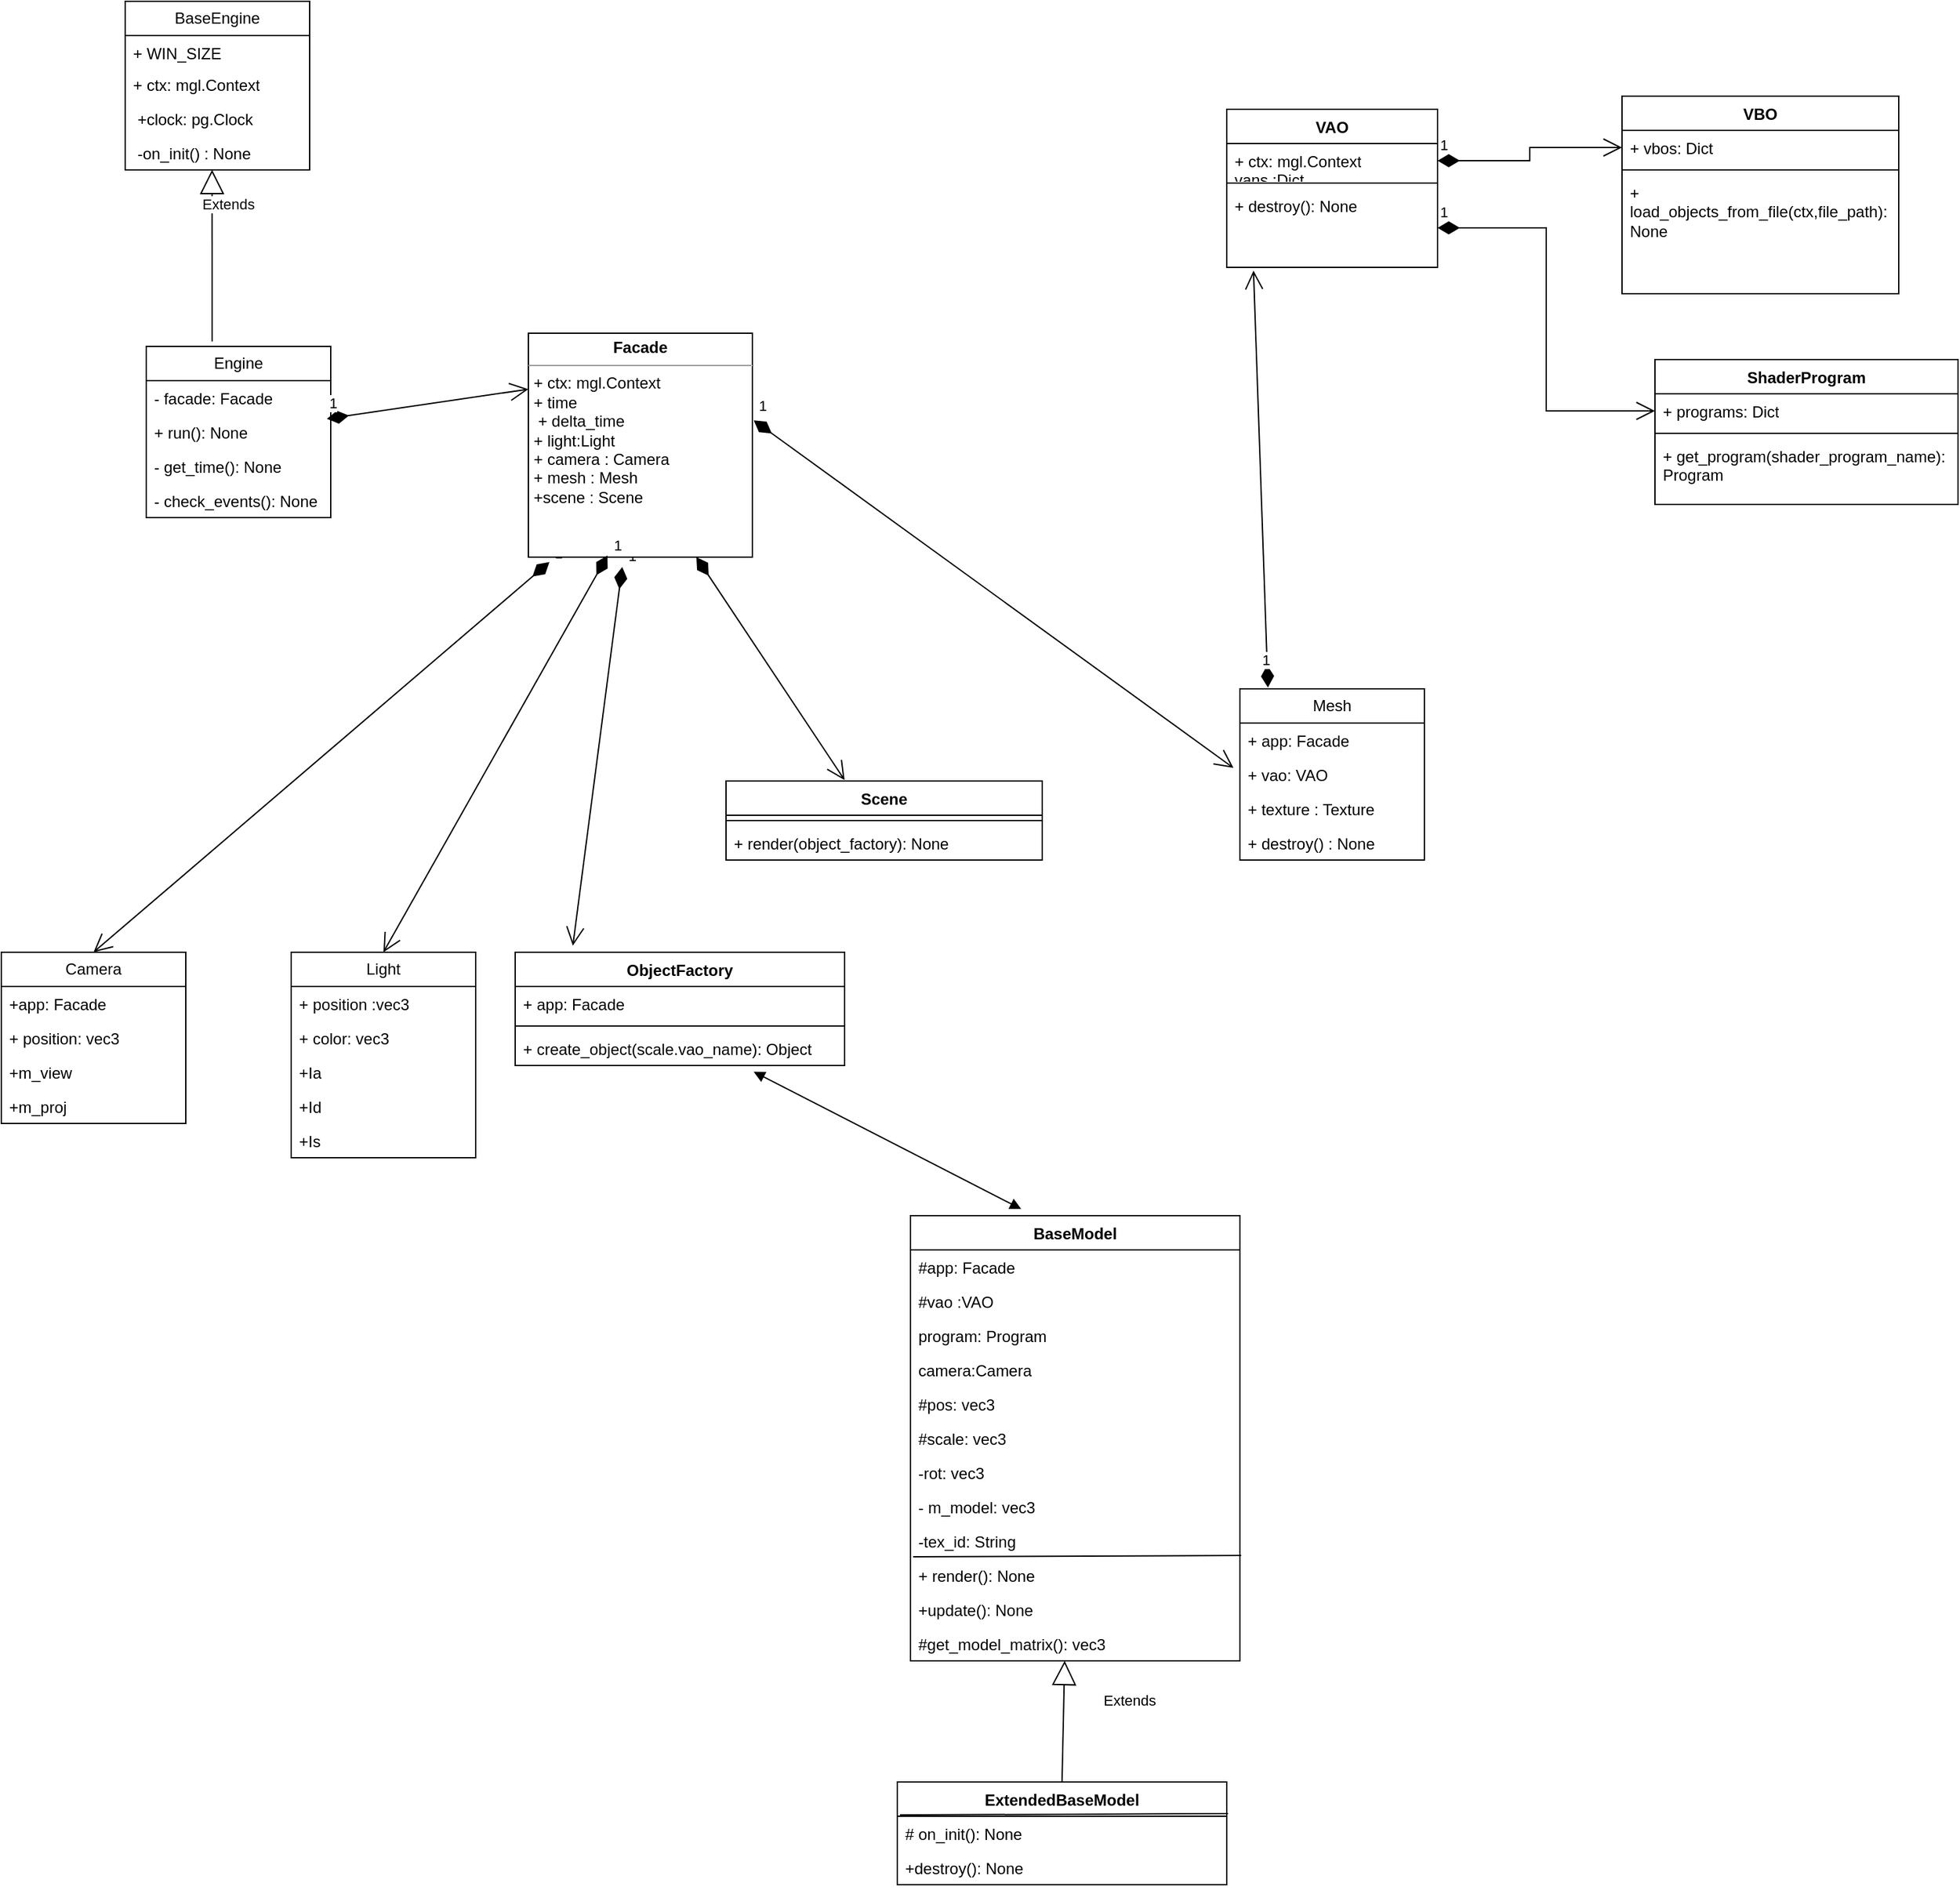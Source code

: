<mxfile version="22.1.18" type="github">
  <diagram name="Page-1" id="10tANic_bvFwRtT_Bomh">
    <mxGraphModel dx="954" dy="1709" grid="1" gridSize="10" guides="1" tooltips="1" connect="1" arrows="1" fold="1" page="1" pageScale="1" pageWidth="827" pageHeight="1169" math="0" shadow="0">
      <root>
        <mxCell id="0" />
        <mxCell id="1" parent="0" />
        <mxCell id="u18TdW2rYONK3uZv50w_-1" value="Engine" style="swimlane;fontStyle=0;childLayout=stackLayout;horizontal=1;startSize=26;fillColor=none;horizontalStack=0;resizeParent=1;resizeParentMax=0;resizeLast=0;collapsible=1;marginBottom=0;whiteSpace=wrap;html=1;" parent="1" vertex="1">
          <mxGeometry x="290" y="160" width="140" height="130" as="geometry" />
        </mxCell>
        <mxCell id="u18TdW2rYONK3uZv50w_-2" value="- facade: Facade" style="text;strokeColor=none;fillColor=none;align=left;verticalAlign=top;spacingLeft=4;spacingRight=4;overflow=hidden;rotatable=0;points=[[0,0.5],[1,0.5]];portConstraint=eastwest;whiteSpace=wrap;html=1;" parent="u18TdW2rYONK3uZv50w_-1" vertex="1">
          <mxGeometry y="26" width="140" height="26" as="geometry" />
        </mxCell>
        <mxCell id="u18TdW2rYONK3uZv50w_-3" value="+ run(): None" style="text;strokeColor=none;fillColor=none;align=left;verticalAlign=top;spacingLeft=4;spacingRight=4;overflow=hidden;rotatable=0;points=[[0,0.5],[1,0.5]];portConstraint=eastwest;whiteSpace=wrap;html=1;" parent="u18TdW2rYONK3uZv50w_-1" vertex="1">
          <mxGeometry y="52" width="140" height="26" as="geometry" />
        </mxCell>
        <mxCell id="_SxgaZ3hFFK2X-whmdZK-2" value="- get_time(): None" style="text;strokeColor=none;fillColor=none;align=left;verticalAlign=top;spacingLeft=4;spacingRight=4;overflow=hidden;rotatable=0;points=[[0,0.5],[1,0.5]];portConstraint=eastwest;whiteSpace=wrap;html=1;" vertex="1" parent="u18TdW2rYONK3uZv50w_-1">
          <mxGeometry y="78" width="140" height="26" as="geometry" />
        </mxCell>
        <mxCell id="_SxgaZ3hFFK2X-whmdZK-3" value="- check_events(): None" style="text;strokeColor=none;fillColor=none;align=left;verticalAlign=top;spacingLeft=4;spacingRight=4;overflow=hidden;rotatable=0;points=[[0,0.5],[1,0.5]];portConstraint=eastwest;whiteSpace=wrap;html=1;" vertex="1" parent="u18TdW2rYONK3uZv50w_-1">
          <mxGeometry y="104" width="140" height="26" as="geometry" />
        </mxCell>
        <mxCell id="u18TdW2rYONK3uZv50w_-5" value="BaseEngine" style="swimlane;fontStyle=0;childLayout=stackLayout;horizontal=1;startSize=26;fillColor=none;horizontalStack=0;resizeParent=1;resizeParentMax=0;resizeLast=0;collapsible=1;marginBottom=0;whiteSpace=wrap;html=1;" parent="1" vertex="1">
          <mxGeometry x="274" y="-102" width="140" height="128" as="geometry" />
        </mxCell>
        <mxCell id="u18TdW2rYONK3uZv50w_-6" value="+ WIN_SIZE  " style="text;strokeColor=none;fillColor=none;align=left;verticalAlign=top;spacingLeft=4;spacingRight=4;overflow=hidden;rotatable=0;points=[[0,0.5],[1,0.5]];portConstraint=eastwest;whiteSpace=wrap;html=1;" parent="u18TdW2rYONK3uZv50w_-5" vertex="1">
          <mxGeometry y="26" width="140" height="24" as="geometry" />
        </mxCell>
        <mxCell id="u18TdW2rYONK3uZv50w_-7" value="+ ctx: mgl.Context" style="text;strokeColor=none;fillColor=none;align=left;verticalAlign=top;spacingLeft=4;spacingRight=4;overflow=hidden;rotatable=0;points=[[0,0.5],[1,0.5]];portConstraint=eastwest;whiteSpace=wrap;html=1;" parent="u18TdW2rYONK3uZv50w_-5" vertex="1">
          <mxGeometry y="50" width="140" height="26" as="geometry" />
        </mxCell>
        <mxCell id="u18TdW2rYONK3uZv50w_-8" value="&amp;nbsp;+clock: pg.Clock" style="text;strokeColor=none;fillColor=none;align=left;verticalAlign=top;spacingLeft=4;spacingRight=4;overflow=hidden;rotatable=0;points=[[0,0.5],[1,0.5]];portConstraint=eastwest;whiteSpace=wrap;html=1;" parent="u18TdW2rYONK3uZv50w_-5" vertex="1">
          <mxGeometry y="76" width="140" height="26" as="geometry" />
        </mxCell>
        <mxCell id="_SxgaZ3hFFK2X-whmdZK-1" value="&amp;nbsp;-on_init() : None" style="text;strokeColor=none;fillColor=none;align=left;verticalAlign=top;spacingLeft=4;spacingRight=4;overflow=hidden;rotatable=0;points=[[0,0.5],[1,0.5]];portConstraint=eastwest;whiteSpace=wrap;html=1;" vertex="1" parent="u18TdW2rYONK3uZv50w_-5">
          <mxGeometry y="102" width="140" height="26" as="geometry" />
        </mxCell>
        <mxCell id="u18TdW2rYONK3uZv50w_-13" value="Extends" style="endArrow=block;endSize=16;endFill=0;html=1;rounded=0;exitX=0.357;exitY=-0.029;exitDx=0;exitDy=0;exitPerimeter=0;entryX=0.471;entryY=0.996;entryDx=0;entryDy=0;entryPerimeter=0;" parent="1" source="u18TdW2rYONK3uZv50w_-1" target="_SxgaZ3hFFK2X-whmdZK-1" edge="1">
          <mxGeometry x="0.596" y="-12" width="160" relative="1" as="geometry">
            <mxPoint x="330" y="280" as="sourcePoint" />
            <mxPoint x="340" y="30" as="targetPoint" />
            <mxPoint as="offset" />
          </mxGeometry>
        </mxCell>
        <mxCell id="u18TdW2rYONK3uZv50w_-27" value="1" style="endArrow=open;html=1;endSize=12;startArrow=diamondThin;startSize=14;startFill=1;align=left;verticalAlign=bottom;rounded=0;entryX=0;entryY=0.25;entryDx=0;entryDy=0;exitX=0.979;exitY=0.115;exitDx=0;exitDy=0;exitPerimeter=0;" parent="1" source="u18TdW2rYONK3uZv50w_-3" target="u18TdW2rYONK3uZv50w_-99" edge="1">
          <mxGeometry x="-1" y="3" relative="1" as="geometry">
            <mxPoint x="360" y="411" as="sourcePoint" />
            <mxPoint x="608.08" y="356.192" as="targetPoint" />
          </mxGeometry>
        </mxCell>
        <mxCell id="u18TdW2rYONK3uZv50w_-32" value="1" style="endArrow=open;html=1;endSize=12;startArrow=diamondThin;startSize=14;startFill=1;align=left;verticalAlign=bottom;rounded=0;exitX=0.094;exitY=1.022;exitDx=0;exitDy=0;entryX=0.5;entryY=0;entryDx=0;entryDy=0;exitPerimeter=0;" parent="1" source="u18TdW2rYONK3uZv50w_-99" target="_SxgaZ3hFFK2X-whmdZK-9" edge="1">
          <mxGeometry x="-1" y="3" relative="1" as="geometry">
            <mxPoint x="610" y="441" as="sourcePoint" />
            <mxPoint x="254.96" y="602.13" as="targetPoint" />
          </mxGeometry>
        </mxCell>
        <mxCell id="u18TdW2rYONK3uZv50w_-34" value="ObjectFactory" style="swimlane;fontStyle=1;align=center;verticalAlign=top;childLayout=stackLayout;horizontal=1;startSize=26;horizontalStack=0;resizeParent=1;resizeParentMax=0;resizeLast=0;collapsible=1;marginBottom=0;whiteSpace=wrap;html=1;" parent="1" vertex="1">
          <mxGeometry x="570" y="620" width="250" height="86" as="geometry" />
        </mxCell>
        <mxCell id="u18TdW2rYONK3uZv50w_-35" value="+ app: Facade" style="text;strokeColor=none;fillColor=none;align=left;verticalAlign=top;spacingLeft=4;spacingRight=4;overflow=hidden;rotatable=0;points=[[0,0.5],[1,0.5]];portConstraint=eastwest;whiteSpace=wrap;html=1;" parent="u18TdW2rYONK3uZv50w_-34" vertex="1">
          <mxGeometry y="26" width="250" height="26" as="geometry" />
        </mxCell>
        <mxCell id="u18TdW2rYONK3uZv50w_-36" value="" style="line;strokeWidth=1;fillColor=none;align=left;verticalAlign=middle;spacingTop=-1;spacingLeft=3;spacingRight=3;rotatable=0;labelPosition=right;points=[];portConstraint=eastwest;strokeColor=inherit;" parent="u18TdW2rYONK3uZv50w_-34" vertex="1">
          <mxGeometry y="52" width="250" height="8" as="geometry" />
        </mxCell>
        <mxCell id="_SxgaZ3hFFK2X-whmdZK-24" value="+ create_object(scale.vao_name): Object" style="text;strokeColor=none;fillColor=none;align=left;verticalAlign=top;spacingLeft=4;spacingRight=4;overflow=hidden;rotatable=0;points=[[0,0.5],[1,0.5]];portConstraint=eastwest;whiteSpace=wrap;html=1;" vertex="1" parent="u18TdW2rYONK3uZv50w_-34">
          <mxGeometry y="60" width="250" height="26" as="geometry" />
        </mxCell>
        <mxCell id="u18TdW2rYONK3uZv50w_-38" value="1" style="endArrow=open;html=1;endSize=12;startArrow=diamondThin;startSize=14;startFill=1;align=left;verticalAlign=bottom;rounded=0;entryX=0.175;entryY=-0.058;entryDx=0;entryDy=0;exitX=0.419;exitY=1.044;exitDx=0;exitDy=0;exitPerimeter=0;entryPerimeter=0;" parent="1" source="u18TdW2rYONK3uZv50w_-99" target="u18TdW2rYONK3uZv50w_-34" edge="1">
          <mxGeometry x="-1" y="3" relative="1" as="geometry">
            <mxPoint x="710.96" y="453.012" as="sourcePoint" />
            <mxPoint x="990" y="593" as="targetPoint" />
          </mxGeometry>
        </mxCell>
        <mxCell id="u18TdW2rYONK3uZv50w_-40" value="Scene" style="swimlane;fontStyle=1;align=center;verticalAlign=top;childLayout=stackLayout;horizontal=1;startSize=26;horizontalStack=0;resizeParent=1;resizeParentMax=0;resizeLast=0;collapsible=1;marginBottom=0;whiteSpace=wrap;html=1;" parent="1" vertex="1">
          <mxGeometry x="730" y="490" width="240" height="60" as="geometry" />
        </mxCell>
        <mxCell id="u18TdW2rYONK3uZv50w_-42" value="" style="line;strokeWidth=1;fillColor=none;align=left;verticalAlign=middle;spacingTop=-1;spacingLeft=3;spacingRight=3;rotatable=0;labelPosition=right;points=[];portConstraint=eastwest;strokeColor=inherit;" parent="u18TdW2rYONK3uZv50w_-40" vertex="1">
          <mxGeometry y="26" width="240" height="8" as="geometry" />
        </mxCell>
        <mxCell id="u18TdW2rYONK3uZv50w_-43" value="+ render(object_factory): None" style="text;strokeColor=none;fillColor=none;align=left;verticalAlign=top;spacingLeft=4;spacingRight=4;overflow=hidden;rotatable=0;points=[[0,0.5],[1,0.5]];portConstraint=eastwest;whiteSpace=wrap;html=1;" parent="u18TdW2rYONK3uZv50w_-40" vertex="1">
          <mxGeometry y="34" width="240" height="26" as="geometry" />
        </mxCell>
        <mxCell id="u18TdW2rYONK3uZv50w_-44" value="1" style="endArrow=open;html=1;endSize=12;startArrow=diamondThin;startSize=14;startFill=1;align=left;verticalAlign=bottom;rounded=0;exitX=0.75;exitY=1;exitDx=0;exitDy=0;entryX=0.375;entryY=-0.012;entryDx=0;entryDy=0;entryPerimeter=0;" parent="1" source="u18TdW2rYONK3uZv50w_-99" target="u18TdW2rYONK3uZv50w_-40" edge="1">
          <mxGeometry x="-1" y="3" relative="1" as="geometry">
            <mxPoint x="770" y="441" as="sourcePoint" />
            <mxPoint x="1016.88" y="610.012" as="targetPoint" />
          </mxGeometry>
        </mxCell>
        <mxCell id="u18TdW2rYONK3uZv50w_-84" value="1" style="endArrow=open;html=1;endSize=12;startArrow=diamondThin;startSize=14;startFill=1;align=left;verticalAlign=bottom;rounded=0;exitX=1.006;exitY=0.389;exitDx=0;exitDy=0;entryX=-0.035;entryY=0.309;entryDx=0;entryDy=0;exitPerimeter=0;entryPerimeter=0;" parent="1" source="u18TdW2rYONK3uZv50w_-99" target="_SxgaZ3hFFK2X-whmdZK-31" edge="1">
          <mxGeometry x="-1" y="3" relative="1" as="geometry">
            <mxPoint x="770" y="274.5" as="sourcePoint" />
            <mxPoint x="1290" y="448.0" as="targetPoint" />
          </mxGeometry>
        </mxCell>
        <mxCell id="u18TdW2rYONK3uZv50w_-91" value="" style="endArrow=block;startArrow=block;endFill=1;startFill=1;html=1;rounded=0;entryX=0.336;entryY=-0.015;entryDx=0;entryDy=0;entryPerimeter=0;exitX=0.724;exitY=1.182;exitDx=0;exitDy=0;exitPerimeter=0;" parent="1" source="_SxgaZ3hFFK2X-whmdZK-24" target="_SxgaZ3hFFK2X-whmdZK-36" edge="1">
          <mxGeometry width="160" relative="1" as="geometry">
            <mxPoint x="784.701" y="820" as="sourcePoint" />
            <mxPoint x="744.32" y="863.292" as="targetPoint" />
          </mxGeometry>
        </mxCell>
        <mxCell id="u18TdW2rYONK3uZv50w_-99" value="&lt;p style=&quot;margin:0px;margin-top:4px;text-align:center;&quot;&gt;&lt;b&gt;Facade&lt;/b&gt;&lt;/p&gt;&lt;hr size=&quot;1&quot;&gt;&lt;p style=&quot;margin:0px;margin-left:4px;&quot;&gt;+ ctx: mgl.Context&lt;/p&gt;&lt;p style=&quot;margin:0px;margin-left:4px;&quot;&gt;+ time&lt;/p&gt;&lt;p style=&quot;margin:0px;margin-left:4px;&quot;&gt;&amp;nbsp;+ delta_time&lt;/p&gt;&lt;p style=&quot;margin:0px;margin-left:4px;&quot;&gt;+ light:Light&lt;/p&gt;&lt;p style=&quot;margin:0px;margin-left:4px;&quot;&gt;+ camera : Camera&lt;/p&gt;&lt;p style=&quot;margin:0px;margin-left:4px;&quot;&gt;+ mesh : Mesh&lt;/p&gt;&lt;p style=&quot;margin:0px;margin-left:4px;&quot;&gt;+scene : Scene&lt;/p&gt;&lt;p style=&quot;margin:0px;margin-left:4px;&quot;&gt;&lt;br&gt;&lt;/p&gt;" style="verticalAlign=top;align=left;overflow=fill;fontSize=12;fontFamily=Helvetica;html=1;whiteSpace=wrap;" parent="1" vertex="1">
          <mxGeometry x="580" y="150" width="170" height="170" as="geometry" />
        </mxCell>
        <mxCell id="u18TdW2rYONK3uZv50w_-46" value="VAO" style="swimlane;fontStyle=1;align=center;verticalAlign=top;childLayout=stackLayout;horizontal=1;startSize=26;horizontalStack=0;resizeParent=1;resizeParentMax=0;resizeLast=0;collapsible=1;marginBottom=0;whiteSpace=wrap;html=1;" parent="1" vertex="1">
          <mxGeometry x="1110" y="-20" width="160" height="120" as="geometry" />
        </mxCell>
        <mxCell id="u18TdW2rYONK3uZv50w_-47" value="+ ctx: mgl.Context&lt;br&gt;vans :Dict&lt;br&gt;" style="text;strokeColor=none;fillColor=none;align=left;verticalAlign=top;spacingLeft=4;spacingRight=4;overflow=hidden;rotatable=0;points=[[0,0.5],[1,0.5]];portConstraint=eastwest;whiteSpace=wrap;html=1;" parent="u18TdW2rYONK3uZv50w_-46" vertex="1">
          <mxGeometry y="26" width="160" height="26" as="geometry" />
        </mxCell>
        <mxCell id="u18TdW2rYONK3uZv50w_-48" value="" style="line;strokeWidth=1;fillColor=none;align=left;verticalAlign=middle;spacingTop=-1;spacingLeft=3;spacingRight=3;rotatable=0;labelPosition=right;points=[];portConstraint=eastwest;strokeColor=inherit;" parent="u18TdW2rYONK3uZv50w_-46" vertex="1">
          <mxGeometry y="52" width="160" height="8" as="geometry" />
        </mxCell>
        <mxCell id="u18TdW2rYONK3uZv50w_-49" value="+ destroy(): None" style="text;strokeColor=none;fillColor=none;align=left;verticalAlign=top;spacingLeft=4;spacingRight=4;overflow=hidden;rotatable=0;points=[[0,0.5],[1,0.5]];portConstraint=eastwest;whiteSpace=wrap;html=1;" parent="u18TdW2rYONK3uZv50w_-46" vertex="1">
          <mxGeometry y="60" width="160" height="60" as="geometry" />
        </mxCell>
        <mxCell id="u18TdW2rYONK3uZv50w_-50" value="VBO" style="swimlane;fontStyle=1;align=center;verticalAlign=top;childLayout=stackLayout;horizontal=1;startSize=26;horizontalStack=0;resizeParent=1;resizeParentMax=0;resizeLast=0;collapsible=1;marginBottom=0;whiteSpace=wrap;html=1;" parent="1" vertex="1">
          <mxGeometry x="1410" y="-30" width="210" height="150" as="geometry" />
        </mxCell>
        <mxCell id="u18TdW2rYONK3uZv50w_-51" value="+ vbos: Dict" style="text;strokeColor=none;fillColor=none;align=left;verticalAlign=top;spacingLeft=4;spacingRight=4;overflow=hidden;rotatable=0;points=[[0,0.5],[1,0.5]];portConstraint=eastwest;whiteSpace=wrap;html=1;" parent="u18TdW2rYONK3uZv50w_-50" vertex="1">
          <mxGeometry y="26" width="210" height="26" as="geometry" />
        </mxCell>
        <mxCell id="u18TdW2rYONK3uZv50w_-52" value="" style="line;strokeWidth=1;fillColor=none;align=left;verticalAlign=middle;spacingTop=-1;spacingLeft=3;spacingRight=3;rotatable=0;labelPosition=right;points=[];portConstraint=eastwest;strokeColor=inherit;" parent="u18TdW2rYONK3uZv50w_-50" vertex="1">
          <mxGeometry y="52" width="210" height="8" as="geometry" />
        </mxCell>
        <mxCell id="u18TdW2rYONK3uZv50w_-53" value="+ load_objects_from_file(ctx,file_path): None" style="text;strokeColor=none;fillColor=none;align=left;verticalAlign=top;spacingLeft=4;spacingRight=4;overflow=hidden;rotatable=0;points=[[0,0.5],[1,0.5]];portConstraint=eastwest;whiteSpace=wrap;html=1;" parent="u18TdW2rYONK3uZv50w_-50" vertex="1">
          <mxGeometry y="60" width="210" height="90" as="geometry" />
        </mxCell>
        <mxCell id="u18TdW2rYONK3uZv50w_-54" value="1" style="endArrow=open;html=1;endSize=12;startArrow=diamondThin;startSize=14;startFill=1;edgeStyle=orthogonalEdgeStyle;align=left;verticalAlign=bottom;rounded=0;exitX=1;exitY=0.5;exitDx=0;exitDy=0;entryX=0;entryY=0.5;entryDx=0;entryDy=0;" parent="1" source="u18TdW2rYONK3uZv50w_-47" target="u18TdW2rYONK3uZv50w_-51" edge="1">
          <mxGeometry x="-1" y="3" relative="1" as="geometry">
            <mxPoint x="1300" y="62.5" as="sourcePoint" />
            <mxPoint x="1460" y="62.5" as="targetPoint" />
          </mxGeometry>
        </mxCell>
        <mxCell id="u18TdW2rYONK3uZv50w_-57" value="ShaderProgram" style="swimlane;fontStyle=1;align=center;verticalAlign=top;childLayout=stackLayout;horizontal=1;startSize=26;horizontalStack=0;resizeParent=1;resizeParentMax=0;resizeLast=0;collapsible=1;marginBottom=0;whiteSpace=wrap;html=1;" parent="1" vertex="1">
          <mxGeometry x="1435" y="170" width="230" height="110" as="geometry" />
        </mxCell>
        <mxCell id="u18TdW2rYONK3uZv50w_-58" value="+ programs: Dict" style="text;strokeColor=none;fillColor=none;align=left;verticalAlign=top;spacingLeft=4;spacingRight=4;overflow=hidden;rotatable=0;points=[[0,0.5],[1,0.5]];portConstraint=eastwest;whiteSpace=wrap;html=1;" parent="u18TdW2rYONK3uZv50w_-57" vertex="1">
          <mxGeometry y="26" width="230" height="26" as="geometry" />
        </mxCell>
        <mxCell id="u18TdW2rYONK3uZv50w_-59" value="" style="line;strokeWidth=1;fillColor=none;align=left;verticalAlign=middle;spacingTop=-1;spacingLeft=3;spacingRight=3;rotatable=0;labelPosition=right;points=[];portConstraint=eastwest;strokeColor=inherit;" parent="u18TdW2rYONK3uZv50w_-57" vertex="1">
          <mxGeometry y="52" width="230" height="8" as="geometry" />
        </mxCell>
        <mxCell id="u18TdW2rYONK3uZv50w_-60" value="+ get_program(shader_program_name): Program" style="text;strokeColor=none;fillColor=none;align=left;verticalAlign=top;spacingLeft=4;spacingRight=4;overflow=hidden;rotatable=0;points=[[0,0.5],[1,0.5]];portConstraint=eastwest;whiteSpace=wrap;html=1;" parent="u18TdW2rYONK3uZv50w_-57" vertex="1">
          <mxGeometry y="60" width="230" height="50" as="geometry" />
        </mxCell>
        <mxCell id="u18TdW2rYONK3uZv50w_-61" value="1" style="endArrow=open;html=1;endSize=12;startArrow=diamondThin;startSize=14;startFill=1;edgeStyle=orthogonalEdgeStyle;align=left;verticalAlign=bottom;rounded=0;exitX=1;exitY=0.5;exitDx=0;exitDy=0;entryX=0;entryY=0.5;entryDx=0;entryDy=0;" parent="1" source="u18TdW2rYONK3uZv50w_-49" target="u18TdW2rYONK3uZv50w_-58" edge="1">
          <mxGeometry x="-1" y="3" relative="1" as="geometry">
            <mxPoint x="1290" y="170" as="sourcePoint" />
            <mxPoint x="1420" y="170" as="targetPoint" />
          </mxGeometry>
        </mxCell>
        <mxCell id="_SxgaZ3hFFK2X-whmdZK-9" value="Camera" style="swimlane;fontStyle=0;childLayout=stackLayout;horizontal=1;startSize=26;fillColor=none;horizontalStack=0;resizeParent=1;resizeParentMax=0;resizeLast=0;collapsible=1;marginBottom=0;whiteSpace=wrap;html=1;" vertex="1" parent="1">
          <mxGeometry x="180" y="620" width="140" height="130" as="geometry" />
        </mxCell>
        <mxCell id="_SxgaZ3hFFK2X-whmdZK-10" value="+app: Facade" style="text;strokeColor=none;fillColor=none;align=left;verticalAlign=top;spacingLeft=4;spacingRight=4;overflow=hidden;rotatable=0;points=[[0,0.5],[1,0.5]];portConstraint=eastwest;whiteSpace=wrap;html=1;" vertex="1" parent="_SxgaZ3hFFK2X-whmdZK-9">
          <mxGeometry y="26" width="140" height="26" as="geometry" />
        </mxCell>
        <mxCell id="_SxgaZ3hFFK2X-whmdZK-11" value="+ position: vec3" style="text;strokeColor=none;fillColor=none;align=left;verticalAlign=top;spacingLeft=4;spacingRight=4;overflow=hidden;rotatable=0;points=[[0,0.5],[1,0.5]];portConstraint=eastwest;whiteSpace=wrap;html=1;" vertex="1" parent="_SxgaZ3hFFK2X-whmdZK-9">
          <mxGeometry y="52" width="140" height="26" as="geometry" />
        </mxCell>
        <mxCell id="_SxgaZ3hFFK2X-whmdZK-12" value="+m_view" style="text;strokeColor=none;fillColor=none;align=left;verticalAlign=top;spacingLeft=4;spacingRight=4;overflow=hidden;rotatable=0;points=[[0,0.5],[1,0.5]];portConstraint=eastwest;whiteSpace=wrap;html=1;" vertex="1" parent="_SxgaZ3hFFK2X-whmdZK-9">
          <mxGeometry y="78" width="140" height="26" as="geometry" />
        </mxCell>
        <mxCell id="_SxgaZ3hFFK2X-whmdZK-13" value="+m_proj" style="text;strokeColor=none;fillColor=none;align=left;verticalAlign=top;spacingLeft=4;spacingRight=4;overflow=hidden;rotatable=0;points=[[0,0.5],[1,0.5]];portConstraint=eastwest;whiteSpace=wrap;html=1;" vertex="1" parent="_SxgaZ3hFFK2X-whmdZK-9">
          <mxGeometry y="104" width="140" height="26" as="geometry" />
        </mxCell>
        <mxCell id="_SxgaZ3hFFK2X-whmdZK-14" value="Light" style="swimlane;fontStyle=0;childLayout=stackLayout;horizontal=1;startSize=26;fillColor=none;horizontalStack=0;resizeParent=1;resizeParentMax=0;resizeLast=0;collapsible=1;marginBottom=0;whiteSpace=wrap;html=1;" vertex="1" parent="1">
          <mxGeometry x="400" y="620" width="140" height="156" as="geometry" />
        </mxCell>
        <mxCell id="_SxgaZ3hFFK2X-whmdZK-15" value="+ position :vec3" style="text;strokeColor=none;fillColor=none;align=left;verticalAlign=top;spacingLeft=4;spacingRight=4;overflow=hidden;rotatable=0;points=[[0,0.5],[1,0.5]];portConstraint=eastwest;whiteSpace=wrap;html=1;" vertex="1" parent="_SxgaZ3hFFK2X-whmdZK-14">
          <mxGeometry y="26" width="140" height="26" as="geometry" />
        </mxCell>
        <mxCell id="_SxgaZ3hFFK2X-whmdZK-16" value="+ color: vec3" style="text;strokeColor=none;fillColor=none;align=left;verticalAlign=top;spacingLeft=4;spacingRight=4;overflow=hidden;rotatable=0;points=[[0,0.5],[1,0.5]];portConstraint=eastwest;whiteSpace=wrap;html=1;" vertex="1" parent="_SxgaZ3hFFK2X-whmdZK-14">
          <mxGeometry y="52" width="140" height="26" as="geometry" />
        </mxCell>
        <mxCell id="_SxgaZ3hFFK2X-whmdZK-17" value="+Ia" style="text;strokeColor=none;fillColor=none;align=left;verticalAlign=top;spacingLeft=4;spacingRight=4;overflow=hidden;rotatable=0;points=[[0,0.5],[1,0.5]];portConstraint=eastwest;whiteSpace=wrap;html=1;" vertex="1" parent="_SxgaZ3hFFK2X-whmdZK-14">
          <mxGeometry y="78" width="140" height="26" as="geometry" />
        </mxCell>
        <mxCell id="_SxgaZ3hFFK2X-whmdZK-18" value="+Id" style="text;strokeColor=none;fillColor=none;align=left;verticalAlign=top;spacingLeft=4;spacingRight=4;overflow=hidden;rotatable=0;points=[[0,0.5],[1,0.5]];portConstraint=eastwest;whiteSpace=wrap;html=1;" vertex="1" parent="_SxgaZ3hFFK2X-whmdZK-14">
          <mxGeometry y="104" width="140" height="26" as="geometry" />
        </mxCell>
        <mxCell id="_SxgaZ3hFFK2X-whmdZK-19" value="+Is" style="text;strokeColor=none;fillColor=none;align=left;verticalAlign=top;spacingLeft=4;spacingRight=4;overflow=hidden;rotatable=0;points=[[0,0.5],[1,0.5]];portConstraint=eastwest;whiteSpace=wrap;html=1;" vertex="1" parent="_SxgaZ3hFFK2X-whmdZK-14">
          <mxGeometry y="130" width="140" height="26" as="geometry" />
        </mxCell>
        <mxCell id="_SxgaZ3hFFK2X-whmdZK-20" value="1" style="endArrow=open;html=1;endSize=12;startArrow=diamondThin;startSize=14;startFill=1;align=left;verticalAlign=bottom;rounded=0;exitX=0.353;exitY=0.993;exitDx=0;exitDy=0;entryX=0.5;entryY=0;entryDx=0;entryDy=0;exitPerimeter=0;" edge="1" parent="1" source="u18TdW2rYONK3uZv50w_-99" target="_SxgaZ3hFFK2X-whmdZK-14">
          <mxGeometry x="-1" y="3" relative="1" as="geometry">
            <mxPoint x="635" y="333" as="sourcePoint" />
            <mxPoint x="290" y="630" as="targetPoint" />
          </mxGeometry>
        </mxCell>
        <mxCell id="_SxgaZ3hFFK2X-whmdZK-29" value="Mesh" style="swimlane;fontStyle=0;childLayout=stackLayout;horizontal=1;startSize=26;fillColor=none;horizontalStack=0;resizeParent=1;resizeParentMax=0;resizeLast=0;collapsible=1;marginBottom=0;whiteSpace=wrap;html=1;" vertex="1" parent="1">
          <mxGeometry x="1120" y="420" width="140" height="130" as="geometry" />
        </mxCell>
        <mxCell id="_SxgaZ3hFFK2X-whmdZK-30" value="+ app: Facade" style="text;strokeColor=none;fillColor=none;align=left;verticalAlign=top;spacingLeft=4;spacingRight=4;overflow=hidden;rotatable=0;points=[[0,0.5],[1,0.5]];portConstraint=eastwest;whiteSpace=wrap;html=1;" vertex="1" parent="_SxgaZ3hFFK2X-whmdZK-29">
          <mxGeometry y="26" width="140" height="26" as="geometry" />
        </mxCell>
        <mxCell id="_SxgaZ3hFFK2X-whmdZK-31" value="+ vao: VAO" style="text;strokeColor=none;fillColor=none;align=left;verticalAlign=top;spacingLeft=4;spacingRight=4;overflow=hidden;rotatable=0;points=[[0,0.5],[1,0.5]];portConstraint=eastwest;whiteSpace=wrap;html=1;" vertex="1" parent="_SxgaZ3hFFK2X-whmdZK-29">
          <mxGeometry y="52" width="140" height="26" as="geometry" />
        </mxCell>
        <mxCell id="_SxgaZ3hFFK2X-whmdZK-32" value="+ texture : Texture" style="text;strokeColor=none;fillColor=none;align=left;verticalAlign=top;spacingLeft=4;spacingRight=4;overflow=hidden;rotatable=0;points=[[0,0.5],[1,0.5]];portConstraint=eastwest;whiteSpace=wrap;html=1;" vertex="1" parent="_SxgaZ3hFFK2X-whmdZK-29">
          <mxGeometry y="78" width="140" height="26" as="geometry" />
        </mxCell>
        <mxCell id="_SxgaZ3hFFK2X-whmdZK-33" value="+ destroy() : None" style="text;strokeColor=none;fillColor=none;align=left;verticalAlign=top;spacingLeft=4;spacingRight=4;overflow=hidden;rotatable=0;points=[[0,0.5],[1,0.5]];portConstraint=eastwest;whiteSpace=wrap;html=1;" vertex="1" parent="_SxgaZ3hFFK2X-whmdZK-29">
          <mxGeometry y="104" width="140" height="26" as="geometry" />
        </mxCell>
        <mxCell id="_SxgaZ3hFFK2X-whmdZK-34" value="1" style="endArrow=open;html=1;endSize=12;startArrow=diamondThin;startSize=14;startFill=1;align=left;verticalAlign=bottom;rounded=0;exitX=0.152;exitY=-0.008;exitDx=0;exitDy=0;exitPerimeter=0;entryX=0.127;entryY=1.041;entryDx=0;entryDy=0;entryPerimeter=0;" edge="1" parent="1" source="_SxgaZ3hFFK2X-whmdZK-29" target="u18TdW2rYONK3uZv50w_-49">
          <mxGeometry x="-0.924" y="6" relative="1" as="geometry">
            <mxPoint x="1107" y="473" as="sourcePoint" />
            <mxPoint x="1100" y="60" as="targetPoint" />
            <mxPoint as="offset" />
          </mxGeometry>
        </mxCell>
        <mxCell id="_SxgaZ3hFFK2X-whmdZK-36" value="BaseModel" style="swimlane;fontStyle=1;align=center;verticalAlign=top;childLayout=stackLayout;horizontal=1;startSize=26;horizontalStack=0;resizeParent=1;resizeParentMax=0;resizeLast=0;collapsible=1;marginBottom=0;whiteSpace=wrap;html=1;" vertex="1" parent="1">
          <mxGeometry x="870" y="820" width="250" height="338" as="geometry" />
        </mxCell>
        <mxCell id="_SxgaZ3hFFK2X-whmdZK-37" value="#app: Facade" style="text;strokeColor=none;fillColor=none;align=left;verticalAlign=top;spacingLeft=4;spacingRight=4;overflow=hidden;rotatable=0;points=[[0,0.5],[1,0.5]];portConstraint=eastwest;whiteSpace=wrap;html=1;" vertex="1" parent="_SxgaZ3hFFK2X-whmdZK-36">
          <mxGeometry y="26" width="250" height="26" as="geometry" />
        </mxCell>
        <mxCell id="_SxgaZ3hFFK2X-whmdZK-39" value="#vao :VAO" style="text;strokeColor=none;fillColor=none;align=left;verticalAlign=top;spacingLeft=4;spacingRight=4;overflow=hidden;rotatable=0;points=[[0,0.5],[1,0.5]];portConstraint=eastwest;whiteSpace=wrap;html=1;" vertex="1" parent="_SxgaZ3hFFK2X-whmdZK-36">
          <mxGeometry y="52" width="250" height="26" as="geometry" />
        </mxCell>
        <mxCell id="_SxgaZ3hFFK2X-whmdZK-44" value="program: Program" style="text;strokeColor=none;fillColor=none;align=left;verticalAlign=top;spacingLeft=4;spacingRight=4;overflow=hidden;rotatable=0;points=[[0,0.5],[1,0.5]];portConstraint=eastwest;whiteSpace=wrap;html=1;" vertex="1" parent="_SxgaZ3hFFK2X-whmdZK-36">
          <mxGeometry y="78" width="250" height="26" as="geometry" />
        </mxCell>
        <mxCell id="_SxgaZ3hFFK2X-whmdZK-45" value="camera:Camera" style="text;strokeColor=none;fillColor=none;align=left;verticalAlign=top;spacingLeft=4;spacingRight=4;overflow=hidden;rotatable=0;points=[[0,0.5],[1,0.5]];portConstraint=eastwest;whiteSpace=wrap;html=1;" vertex="1" parent="_SxgaZ3hFFK2X-whmdZK-36">
          <mxGeometry y="104" width="250" height="26" as="geometry" />
        </mxCell>
        <mxCell id="_SxgaZ3hFFK2X-whmdZK-46" value="#pos: vec3" style="text;strokeColor=none;fillColor=none;align=left;verticalAlign=top;spacingLeft=4;spacingRight=4;overflow=hidden;rotatable=0;points=[[0,0.5],[1,0.5]];portConstraint=eastwest;whiteSpace=wrap;html=1;" vertex="1" parent="_SxgaZ3hFFK2X-whmdZK-36">
          <mxGeometry y="130" width="250" height="26" as="geometry" />
        </mxCell>
        <mxCell id="_SxgaZ3hFFK2X-whmdZK-47" value="#scale: vec3" style="text;strokeColor=none;fillColor=none;align=left;verticalAlign=top;spacingLeft=4;spacingRight=4;overflow=hidden;rotatable=0;points=[[0,0.5],[1,0.5]];portConstraint=eastwest;whiteSpace=wrap;html=1;" vertex="1" parent="_SxgaZ3hFFK2X-whmdZK-36">
          <mxGeometry y="156" width="250" height="26" as="geometry" />
        </mxCell>
        <mxCell id="_SxgaZ3hFFK2X-whmdZK-48" value="-rot: vec3" style="text;strokeColor=none;fillColor=none;align=left;verticalAlign=top;spacingLeft=4;spacingRight=4;overflow=hidden;rotatable=0;points=[[0,0.5],[1,0.5]];portConstraint=eastwest;whiteSpace=wrap;html=1;" vertex="1" parent="_SxgaZ3hFFK2X-whmdZK-36">
          <mxGeometry y="182" width="250" height="26" as="geometry" />
        </mxCell>
        <mxCell id="_SxgaZ3hFFK2X-whmdZK-49" value="- m_model: vec3" style="text;strokeColor=none;fillColor=none;align=left;verticalAlign=top;spacingLeft=4;spacingRight=4;overflow=hidden;rotatable=0;points=[[0,0.5],[1,0.5]];portConstraint=eastwest;whiteSpace=wrap;html=1;" vertex="1" parent="_SxgaZ3hFFK2X-whmdZK-36">
          <mxGeometry y="208" width="250" height="26" as="geometry" />
        </mxCell>
        <mxCell id="_SxgaZ3hFFK2X-whmdZK-50" value="-tex_id: String" style="text;strokeColor=none;fillColor=none;align=left;verticalAlign=top;spacingLeft=4;spacingRight=4;overflow=hidden;rotatable=0;points=[[0,0.5],[1,0.5]];portConstraint=eastwest;whiteSpace=wrap;html=1;" vertex="1" parent="_SxgaZ3hFFK2X-whmdZK-36">
          <mxGeometry y="234" width="250" height="26" as="geometry" />
        </mxCell>
        <mxCell id="_SxgaZ3hFFK2X-whmdZK-52" value="" style="endArrow=none;html=1;rounded=0;exitX=0.008;exitY=-0.038;exitDx=0;exitDy=0;exitPerimeter=0;entryX=1.004;entryY=-0.077;entryDx=0;entryDy=0;entryPerimeter=0;" edge="1" parent="_SxgaZ3hFFK2X-whmdZK-36" source="_SxgaZ3hFFK2X-whmdZK-51" target="_SxgaZ3hFFK2X-whmdZK-51">
          <mxGeometry width="50" height="50" relative="1" as="geometry">
            <mxPoint x="220" y="210" as="sourcePoint" />
            <mxPoint x="270" y="160" as="targetPoint" />
          </mxGeometry>
        </mxCell>
        <mxCell id="_SxgaZ3hFFK2X-whmdZK-51" value="+ render(): None" style="text;align=left;verticalAlign=top;spacingLeft=4;spacingRight=4;overflow=hidden;rotatable=0;points=[[0,0.5],[1,0.5]];portConstraint=eastwest;whiteSpace=wrap;html=1;strokeColor=none;" vertex="1" parent="_SxgaZ3hFFK2X-whmdZK-36">
          <mxGeometry y="260" width="250" height="26" as="geometry" />
        </mxCell>
        <mxCell id="_SxgaZ3hFFK2X-whmdZK-53" value="+update(): None" style="text;align=left;verticalAlign=top;spacingLeft=4;spacingRight=4;overflow=hidden;rotatable=0;points=[[0,0.5],[1,0.5]];portConstraint=eastwest;whiteSpace=wrap;html=1;strokeColor=none;" vertex="1" parent="_SxgaZ3hFFK2X-whmdZK-36">
          <mxGeometry y="286" width="250" height="26" as="geometry" />
        </mxCell>
        <mxCell id="_SxgaZ3hFFK2X-whmdZK-54" value="#get_model_matrix(): vec3" style="text;align=left;verticalAlign=top;spacingLeft=4;spacingRight=4;overflow=hidden;rotatable=0;points=[[0,0.5],[1,0.5]];portConstraint=eastwest;whiteSpace=wrap;html=1;strokeColor=none;" vertex="1" parent="_SxgaZ3hFFK2X-whmdZK-36">
          <mxGeometry y="312" width="250" height="26" as="geometry" />
        </mxCell>
        <mxCell id="_SxgaZ3hFFK2X-whmdZK-55" value="ExtendedBaseModel" style="swimlane;fontStyle=1;align=center;verticalAlign=top;childLayout=stackLayout;horizontal=1;startSize=26;horizontalStack=0;resizeParent=1;resizeParentMax=0;resizeLast=0;collapsible=1;marginBottom=0;whiteSpace=wrap;html=1;" vertex="1" parent="1">
          <mxGeometry x="860" y="1250" width="250" height="78" as="geometry" />
        </mxCell>
        <mxCell id="_SxgaZ3hFFK2X-whmdZK-65" value="" style="endArrow=none;html=1;rounded=0;exitX=0.008;exitY=-0.038;exitDx=0;exitDy=0;exitPerimeter=0;entryX=1.004;entryY=-0.077;entryDx=0;entryDy=0;entryPerimeter=0;" edge="1" parent="_SxgaZ3hFFK2X-whmdZK-55" source="_SxgaZ3hFFK2X-whmdZK-66" target="_SxgaZ3hFFK2X-whmdZK-66">
          <mxGeometry width="50" height="50" relative="1" as="geometry">
            <mxPoint x="220" y="210" as="sourcePoint" />
            <mxPoint x="270" y="160" as="targetPoint" />
          </mxGeometry>
        </mxCell>
        <mxCell id="_SxgaZ3hFFK2X-whmdZK-66" value="# on_init(): None" style="text;align=left;verticalAlign=top;spacingLeft=4;spacingRight=4;overflow=hidden;rotatable=0;points=[[0,0.5],[1,0.5]];portConstraint=eastwest;whiteSpace=wrap;html=1;strokeColor=none;" vertex="1" parent="_SxgaZ3hFFK2X-whmdZK-55">
          <mxGeometry y="26" width="250" height="26" as="geometry" />
        </mxCell>
        <mxCell id="_SxgaZ3hFFK2X-whmdZK-67" value="+destroy(): None" style="text;align=left;verticalAlign=top;spacingLeft=4;spacingRight=4;overflow=hidden;rotatable=0;points=[[0,0.5],[1,0.5]];portConstraint=eastwest;whiteSpace=wrap;html=1;strokeColor=none;" vertex="1" parent="_SxgaZ3hFFK2X-whmdZK-55">
          <mxGeometry y="52" width="250" height="26" as="geometry" />
        </mxCell>
        <mxCell id="_SxgaZ3hFFK2X-whmdZK-69" value="Extends" style="endArrow=block;endSize=16;endFill=0;html=1;rounded=0;exitX=0.5;exitY=0;exitDx=0;exitDy=0;entryX=0.468;entryY=1;entryDx=0;entryDy=0;entryPerimeter=0;" edge="1" parent="1" source="_SxgaZ3hFFK2X-whmdZK-55" target="_SxgaZ3hFFK2X-whmdZK-54">
          <mxGeometry x="0.375" y="-50" width="160" relative="1" as="geometry">
            <mxPoint x="650" y="1010" as="sourcePoint" />
            <mxPoint x="810" y="1010" as="targetPoint" />
            <mxPoint as="offset" />
          </mxGeometry>
        </mxCell>
      </root>
    </mxGraphModel>
  </diagram>
</mxfile>
